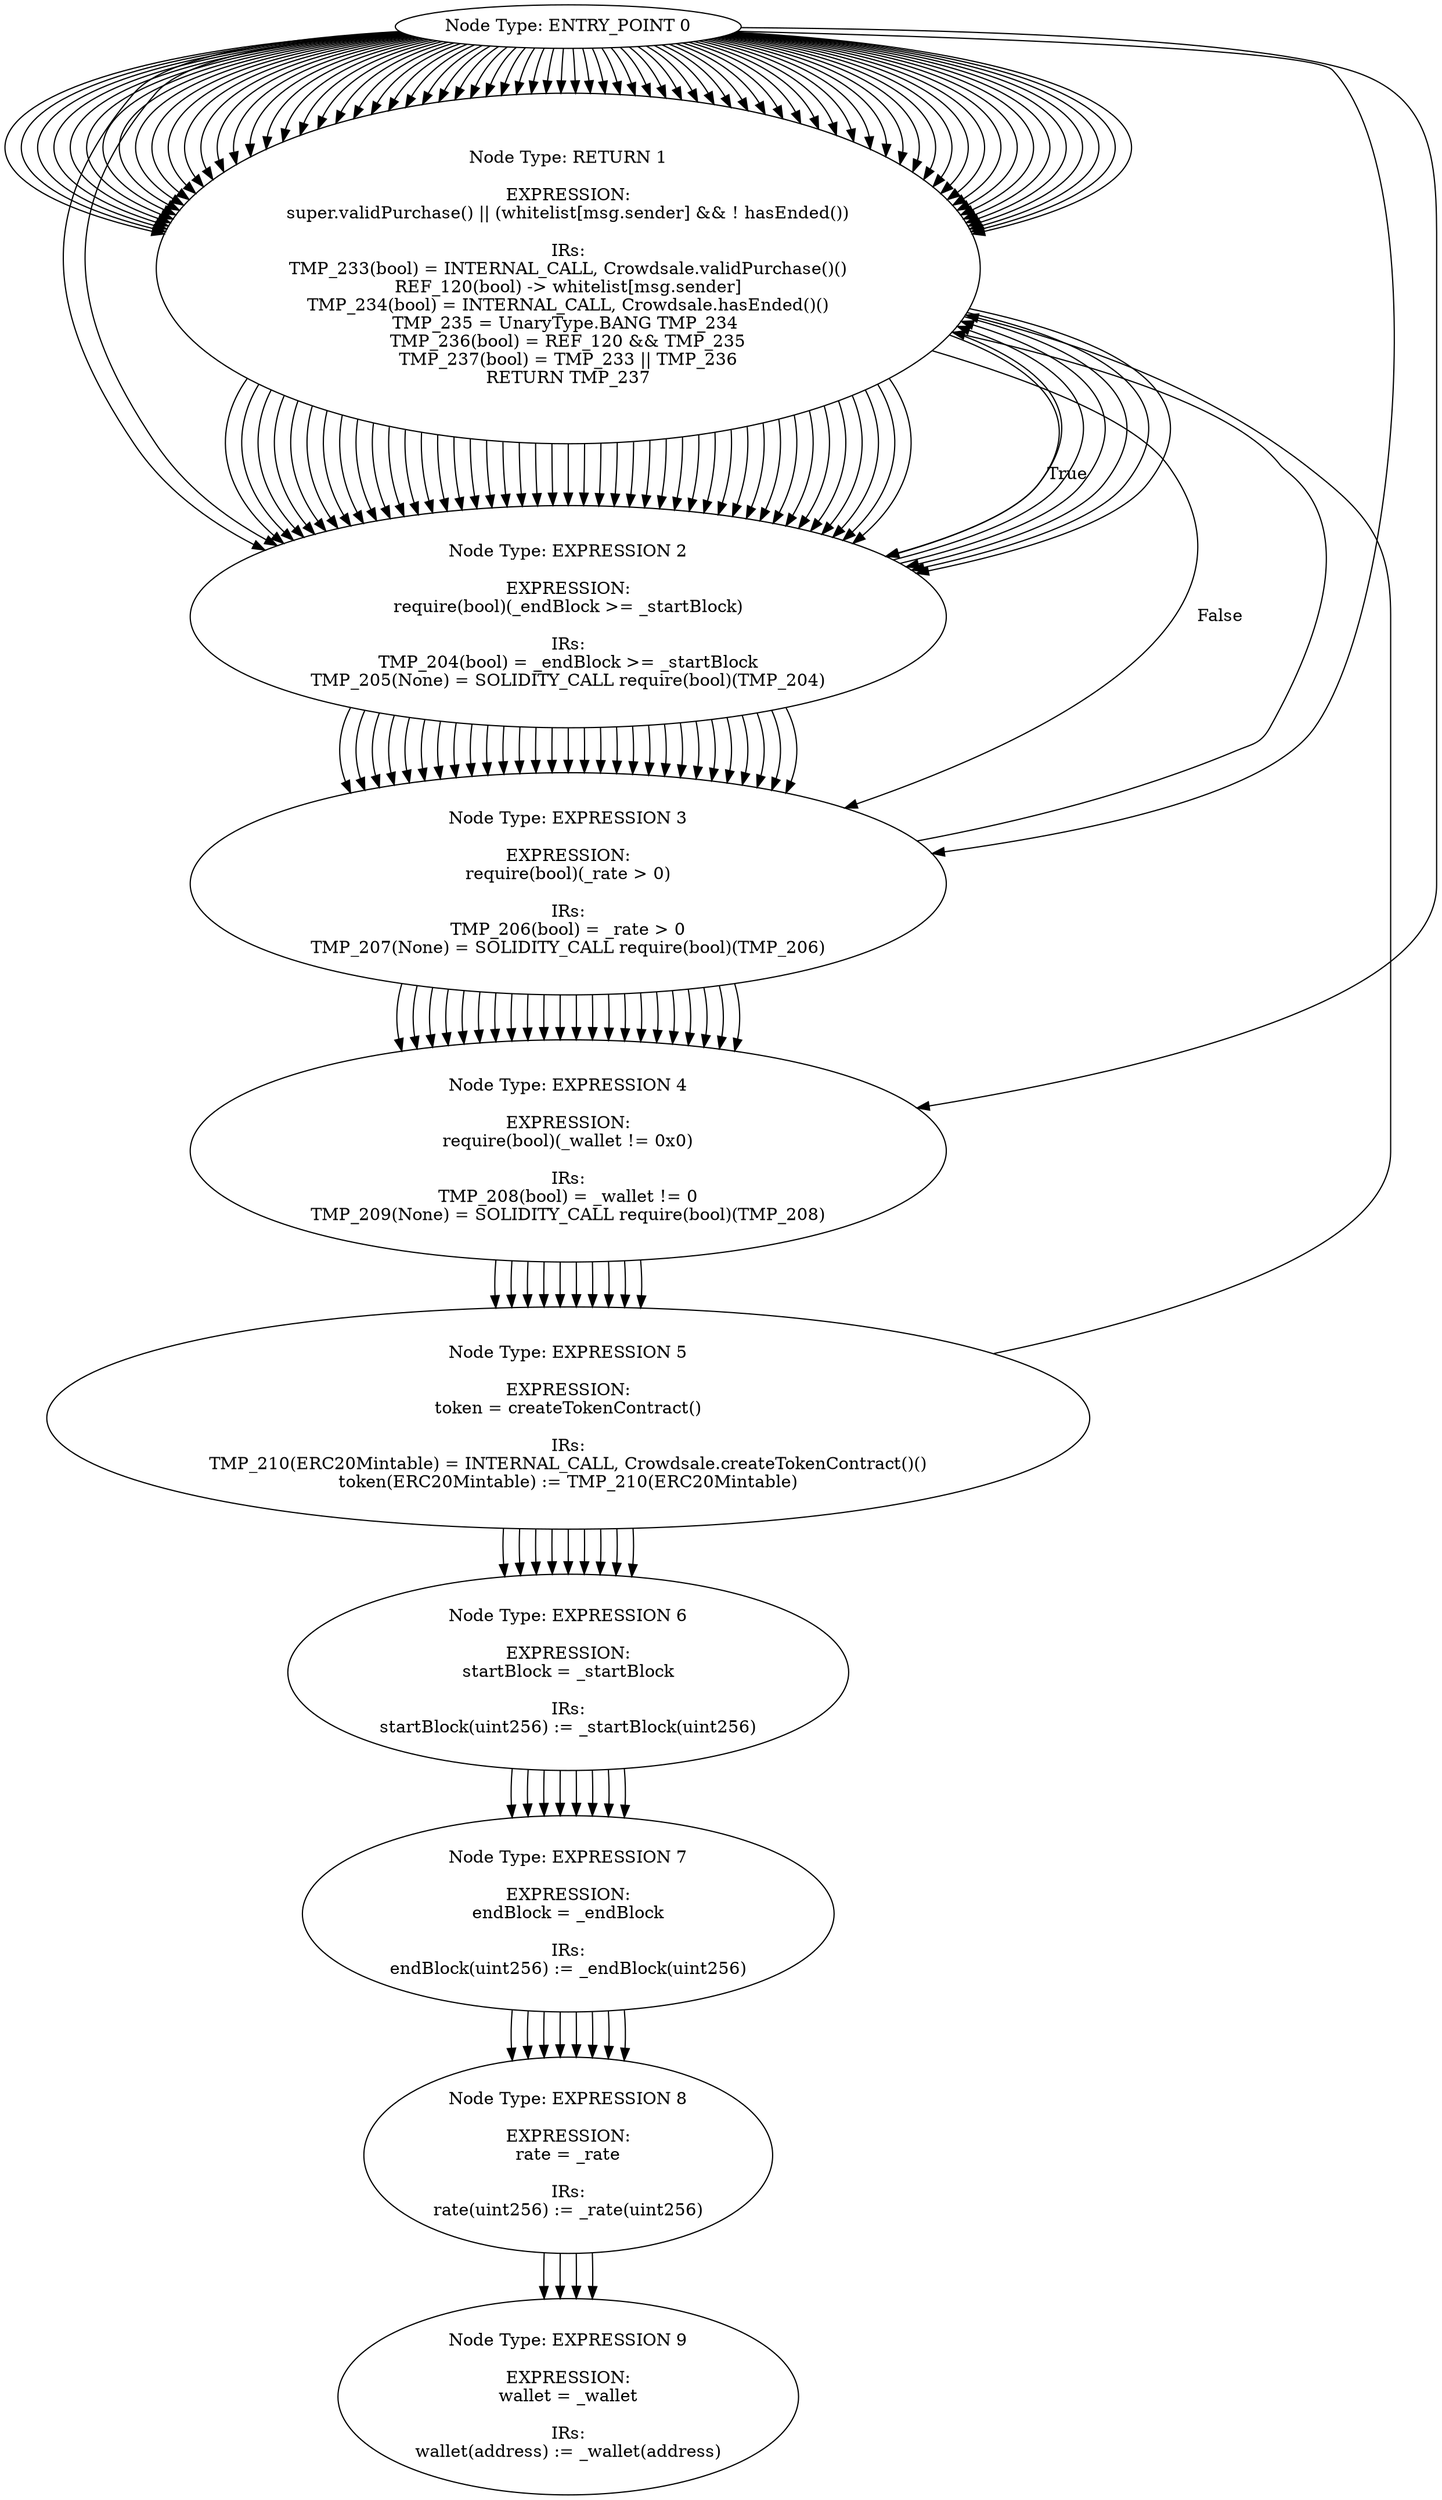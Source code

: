 digraph CFG {
0[label="Node Type: ENTRY_POINT 0
"];
0->1;
1[label="Node Type: EXPRESSION 1

EXPRESSION:
require(bool)(beneficiary != 0x0)

IRs:
TMP_177(bool) = beneficiary != 0
TMP_178(None) = SOLIDITY_CALL require(bool)(TMP_177)"];
1->2;
2[label="Node Type: EXPRESSION 2

EXPRESSION:
require(bool)(validPurchase())

IRs:
TMP_179(bool) = INTERNAL_CALL, CappedCrowdsale.validPurchase()()
TMP_180(None) = SOLIDITY_CALL require(bool)(TMP_179)"];
2->3;
3[label="Node Type: NEW VARIABLE 3

EXPRESSION:
weiAmount = msg.value

IRs:
weiAmount(uint256) := msg.value(uint256)"];
3->4;
4[label="Node Type: NEW VARIABLE 4

EXPRESSION:
tokens = weiAmount.mul(rate)

IRs:
TMP_181(uint256) = LIBRARY_CALL, dest:SafeMath, function:SafeMath.mul(uint256,uint256), arguments:['weiAmount', 'rate'] 
tokens(uint256) := TMP_181(uint256)"];
4->5;
5[label="Node Type: EXPRESSION 5

EXPRESSION:
weiRaised = weiRaised.add(weiAmount)

IRs:
TMP_182(uint256) = LIBRARY_CALL, dest:SafeMath, function:SafeMath.add(uint256,uint256), arguments:['weiRaised', 'weiAmount'] 
weiRaised(uint256) := TMP_182(uint256)"];
5->6;
6[label="Node Type: EXPRESSION 6

EXPRESSION:
token.mint(beneficiary,tokens)

IRs:
TMP_183(bool) = HIGH_LEVEL_CALL, dest:token(ERC20Mintable), function:mint, arguments:['beneficiary', 'tokens']  "];
6->7;
7[label="Node Type: EXPRESSION 7

EXPRESSION:
TokenPurchase(msg.sender,beneficiary,weiAmount,tokens)

IRs:
Emit TokenPurchase(msg.sender,beneficiary,weiAmount,tokens)"];
7->8;
8[label="Node Type: EXPRESSION 8

EXPRESSION:
forwardFunds()

IRs:
INTERNAL_CALL, Crowdsale.forwardFunds()()"];
0[label="Node Type: ENTRY_POINT 0
"];
0->1;
1[label="Node Type: EXPRESSION 1

EXPRESSION:
require(bool)(_cap > 0)

IRs:
TMP_193(bool) = _cap > 0
TMP_194(None) = SOLIDITY_CALL require(bool)(TMP_193)"];
1->2;
2[label="Node Type: EXPRESSION 2

EXPRESSION:
cap = _cap

IRs:
cap(uint256) := _cap(uint256)"];
0[label="Node Type: ENTRY_POINT 0
"];
0->1;
1[label="Node Type: RETURN 1

EXPRESSION:
new ERC20Mintable()

IRs:
TMP_175(ERC20Mintable) = new ERC20Mintable() 
RETURN TMP_175"];
0[label="Node Type: ENTRY_POINT 0
"];
0->1;
1[label="Node Type: EXPRESSION 1

EXPRESSION:
require(bool)(_startBlock >= block.number)

IRs:
TMP_165(bool) = _startBlock >= block.number
TMP_166(None) = SOLIDITY_CALL require(bool)(TMP_165)"];
1->2;
2[label="Node Type: EXPRESSION 2

EXPRESSION:
require(bool)(_endBlock >= _startBlock)

IRs:
TMP_167(bool) = _endBlock >= _startBlock
TMP_168(None) = SOLIDITY_CALL require(bool)(TMP_167)"];
2->3;
3[label="Node Type: EXPRESSION 3

EXPRESSION:
require(bool)(_rate > 0)

IRs:
TMP_169(bool) = _rate > 0
TMP_170(None) = SOLIDITY_CALL require(bool)(TMP_169)"];
3->4;
4[label="Node Type: EXPRESSION 4

EXPRESSION:
require(bool)(_wallet != 0x0)

IRs:
TMP_171(bool) = _wallet != 0
TMP_172(None) = SOLIDITY_CALL require(bool)(TMP_171)"];
4->5;
5[label="Node Type: EXPRESSION 5

EXPRESSION:
token = createTokenContract()

IRs:
TMP_173(ERC20Mintable) = INTERNAL_CALL, Crowdsale.createTokenContract()()
token(ERC20Mintable) := TMP_173(ERC20Mintable)"];
5->6;
6[label="Node Type: EXPRESSION 6

EXPRESSION:
startBlock = _startBlock

IRs:
startBlock(uint256) := _startBlock(uint256)"];
6->7;
7[label="Node Type: EXPRESSION 7

EXPRESSION:
endBlock = _endBlock

IRs:
endBlock(uint256) := _endBlock(uint256)"];
7->8;
8[label="Node Type: EXPRESSION 8

EXPRESSION:
rate = _rate

IRs:
rate(uint256) := _rate(uint256)"];
8->9;
9[label="Node Type: EXPRESSION 9

EXPRESSION:
wallet = _wallet

IRs:
wallet(address) := _wallet(address)"];
0[label="Node Type: ENTRY_POINT 0
"];
0->1;
1[label="Node Type: EXPRESSION 1

EXPRESSION:
buyTokens(msg.sender)

IRs:
INTERNAL_CALL, Crowdsale.buyTokens(address)(msg.sender)"];
0[label="Node Type: ENTRY_POINT 0
"];
0->1;
1[label="Node Type: EXPRESSION 1

EXPRESSION:
wallet.transfer(msg.value)

IRs:
Transfer dest:wallet value:msg.value"];
0[label="Node Type: ENTRY_POINT 0
"];
0->1;
1[label="Node Type: NEW VARIABLE 1

EXPRESSION:
capReached = weiRaised >= cap

IRs:
TMP_199(bool) = weiRaised >= cap
capReached(bool) := TMP_199(bool)"];
1->2;
2[label="Node Type: RETURN 2

EXPRESSION:
super.hasEnded() || capReached

IRs:
TMP_200(bool) = INTERNAL_CALL, Crowdsale.hasEnded()()
TMP_201(bool) = TMP_200 || capReached
RETURN TMP_201"];
0[label="Node Type: ENTRY_POINT 0
"];
0->1;
1[label="Node Type: NEW VARIABLE 1

EXPRESSION:
withinCap = weiRaised.add(msg.value) <= cap

IRs:
TMP_195(uint256) = LIBRARY_CALL, dest:SafeMath, function:SafeMath.add(uint256,uint256), arguments:['weiRaised', 'msg.value'] 
TMP_196(bool) = TMP_195 <= cap
withinCap(bool) := TMP_196(bool)"];
1->2;
2[label="Node Type: RETURN 2

EXPRESSION:
super.validPurchase() && withinCap

IRs:
TMP_197(bool) = INTERNAL_CALL, Crowdsale.validPurchase()()
TMP_198(bool) = TMP_197 && withinCap
RETURN TMP_198"];
0[label="Node Type: ENTRY_POINT 0
"];
0->1;
1[label="Node Type: EXPRESSION 1

EXPRESSION:
require(bool)(beneficiary != 0x0)

IRs:
TMP_149(bool) = beneficiary != 0
TMP_150(None) = SOLIDITY_CALL require(bool)(TMP_149)"];
1->2;
2[label="Node Type: EXPRESSION 2

EXPRESSION:
require(bool)(validPurchase())

IRs:
TMP_151(bool) = INTERNAL_CALL, Crowdsale.validPurchase()()
TMP_152(None) = SOLIDITY_CALL require(bool)(TMP_151)"];
2->3;
3[label="Node Type: NEW VARIABLE 3

EXPRESSION:
weiAmount = msg.value

IRs:
weiAmount(uint256) := msg.value(uint256)"];
3->4;
4[label="Node Type: NEW VARIABLE 4

EXPRESSION:
tokens = weiAmount.mul(rate)

IRs:
TMP_153(uint256) = LIBRARY_CALL, dest:SafeMath, function:SafeMath.mul(uint256,uint256), arguments:['weiAmount', 'rate'] 
tokens(uint256) := TMP_153(uint256)"];
4->5;
5[label="Node Type: EXPRESSION 5

EXPRESSION:
weiRaised = weiRaised.add(weiAmount)

IRs:
TMP_154(uint256) = LIBRARY_CALL, dest:SafeMath, function:SafeMath.add(uint256,uint256), arguments:['weiRaised', 'weiAmount'] 
weiRaised(uint256) := TMP_154(uint256)"];
5->6;
6[label="Node Type: EXPRESSION 6

EXPRESSION:
token.mint(beneficiary,tokens)

IRs:
TMP_155(bool) = HIGH_LEVEL_CALL, dest:token(ERC20Mintable), function:mint, arguments:['beneficiary', 'tokens']  "];
6->7;
7[label="Node Type: EXPRESSION 7

EXPRESSION:
TokenPurchase(msg.sender,beneficiary,weiAmount,tokens)

IRs:
Emit TokenPurchase(msg.sender,beneficiary,weiAmount,tokens)"];
7->8;
8[label="Node Type: EXPRESSION 8

EXPRESSION:
forwardFunds()

IRs:
INTERNAL_CALL, Crowdsale.forwardFunds()()"];
0[label="Node Type: ENTRY_POINT 0
"];
0->1;
1[label="Node Type: RETURN 1

EXPRESSION:
new ERC20Mintable()

IRs:
TMP_147(ERC20Mintable) = new ERC20Mintable() 
RETURN TMP_147"];
0[label="Node Type: ENTRY_POINT 0
"];
0->1;
1[label="Node Type: EXPRESSION 1

EXPRESSION:
require(bool)(_startBlock >= block.number)

IRs:
TMP_137(bool) = _startBlock >= block.number
TMP_138(None) = SOLIDITY_CALL require(bool)(TMP_137)"];
1->2;
2[label="Node Type: EXPRESSION 2

EXPRESSION:
require(bool)(_endBlock >= _startBlock)

IRs:
TMP_139(bool) = _endBlock >= _startBlock
TMP_140(None) = SOLIDITY_CALL require(bool)(TMP_139)"];
2->3;
3[label="Node Type: EXPRESSION 3

EXPRESSION:
require(bool)(_rate > 0)

IRs:
TMP_141(bool) = _rate > 0
TMP_142(None) = SOLIDITY_CALL require(bool)(TMP_141)"];
3->4;
4[label="Node Type: EXPRESSION 4

EXPRESSION:
require(bool)(_wallet != 0x0)

IRs:
TMP_143(bool) = _wallet != 0
TMP_144(None) = SOLIDITY_CALL require(bool)(TMP_143)"];
4->5;
5[label="Node Type: EXPRESSION 5

EXPRESSION:
token = createTokenContract()

IRs:
TMP_145(ERC20Mintable) = INTERNAL_CALL, Crowdsale.createTokenContract()()
token(ERC20Mintable) := TMP_145(ERC20Mintable)"];
5->6;
6[label="Node Type: EXPRESSION 6

EXPRESSION:
startBlock = _startBlock

IRs:
startBlock(uint256) := _startBlock(uint256)"];
6->7;
7[label="Node Type: EXPRESSION 7

EXPRESSION:
endBlock = _endBlock

IRs:
endBlock(uint256) := _endBlock(uint256)"];
7->8;
8[label="Node Type: EXPRESSION 8

EXPRESSION:
rate = _rate

IRs:
rate(uint256) := _rate(uint256)"];
8->9;
9[label="Node Type: EXPRESSION 9

EXPRESSION:
wallet = _wallet

IRs:
wallet(address) := _wallet(address)"];
0[label="Node Type: ENTRY_POINT 0
"];
0->1;
1[label="Node Type: EXPRESSION 1

EXPRESSION:
buyTokens(msg.sender)

IRs:
INTERNAL_CALL, Crowdsale.buyTokens(address)(msg.sender)"];
0[label="Node Type: ENTRY_POINT 0
"];
0->1;
1[label="Node Type: EXPRESSION 1

EXPRESSION:
wallet.transfer(msg.value)

IRs:
Transfer dest:wallet value:msg.value"];
0[label="Node Type: ENTRY_POINT 0
"];
0->1;
1[label="Node Type: RETURN 1

EXPRESSION:
block.number > endBlock

IRs:
TMP_164(bool) = block.number > endBlock
RETURN TMP_164"];
0[label="Node Type: ENTRY_POINT 0
"];
0->1;
1[label="Node Type: NEW VARIABLE 1

EXPRESSION:
current = block.number

IRs:
current(uint256) := block.number(uint256)"];
1->2;
2[label="Node Type: NEW VARIABLE 2

EXPRESSION:
withinPeriod = current >= startBlock && current <= endBlock

IRs:
TMP_159(bool) = current >= startBlock
TMP_160(bool) = current <= endBlock
TMP_161(bool) = TMP_159 && TMP_160
withinPeriod(bool) := TMP_161(bool)"];
2->3;
3[label="Node Type: NEW VARIABLE 3

EXPRESSION:
nonZeroPurchase = msg.value != 0

IRs:
TMP_162(bool) = msg.value != 0
nonZeroPurchase(bool) := TMP_162(bool)"];
3->4;
4[label="Node Type: RETURN 4

EXPRESSION:
withinPeriod && nonZeroPurchase

IRs:
TMP_163(bool) = withinPeriod && nonZeroPurchase
RETURN TMP_163"];
0[label="Node Type: ENTRY_POINT 0
"];
0->1;
1[label="Node Type: RETURN 1

EXPRESSION:
_allowed[owner][spender]

IRs:
REF_1(mapping(address => uint256)) -> _allowed[owner]
REF_2(uint256) -> REF_1[spender]
RETURN REF_2"];
0[label="Node Type: ENTRY_POINT 0
"];
0->1;
1[label="Node Type: EXPRESSION 1

EXPRESSION:
require(bool)(spender != address(0))

IRs:
TMP_18 = CONVERT 0 to address
TMP_19(bool) = spender != TMP_18
TMP_20(None) = SOLIDITY_CALL require(bool)(TMP_19)"];
1->2;
2[label="Node Type: EXPRESSION 2

EXPRESSION:
_allowed[msg.sender][spender] = value

IRs:
REF_3(mapping(address => uint256)) -> _allowed[msg.sender]
REF_4(uint256) -> REF_3[spender]
REF_4(uint256) (->_allowed) := value(uint256)"];
2->3;
3[label="Node Type: EXPRESSION 3

EXPRESSION:
Approval(msg.sender,spender,value)

IRs:
Emit Approval(msg.sender,spender,value)"];
3->4;
4[label="Node Type: RETURN 4

EXPRESSION:
true

IRs:
RETURN True"];
0[label="Node Type: ENTRY_POINT 0
"];
0->1;
1[label="Node Type: RETURN 1

EXPRESSION:
_balances[owner]

IRs:
REF_0(uint256) -> _balances[owner]
RETURN REF_0"];
0[label="Node Type: ENTRY_POINT 0
"];
0->1;
1[label="Node Type: EXPRESSION 1

EXPRESSION:
require(bool)(spender != address(0))

IRs:
TMP_30 = CONVERT 0 to address
TMP_31(bool) = spender != TMP_30
TMP_32(None) = SOLIDITY_CALL require(bool)(TMP_31)"];
1->2;
2[label="Node Type: EXPRESSION 2

EXPRESSION:
_allowed[msg.sender][spender] = _allowed[msg.sender][spender].sub(subtractedValue)

IRs:
REF_19(mapping(address => uint256)) -> _allowed[msg.sender]
REF_20(uint256) -> REF_19[spender]
REF_21(mapping(address => uint256)) -> _allowed[msg.sender]
REF_22(uint256) -> REF_21[spender]
TMP_33(uint256) = LIBRARY_CALL, dest:SafeMath, function:SafeMath.sub(uint256,uint256), arguments:['REF_22', 'subtractedValue'] 
REF_20(uint256) (->_allowed) := TMP_33(uint256)"];
2->3;
3[label="Node Type: EXPRESSION 3

EXPRESSION:
Approval(msg.sender,spender,_allowed[msg.sender][spender])

IRs:
REF_24(mapping(address => uint256)) -> _allowed[msg.sender]
REF_25(uint256) -> REF_24[spender]
Emit Approval(msg.sender,spender,REF_25)"];
3->4;
4[label="Node Type: RETURN 4

EXPRESSION:
true

IRs:
RETURN True"];
0[label="Node Type: ENTRY_POINT 0
"];
0->1;
1[label="Node Type: EXPRESSION 1

EXPRESSION:
require(bool)(spender != address(0))

IRs:
TMP_25 = CONVERT 0 to address
TMP_26(bool) = spender != TMP_25
TMP_27(None) = SOLIDITY_CALL require(bool)(TMP_26)"];
1->2;
2[label="Node Type: EXPRESSION 2

EXPRESSION:
_allowed[msg.sender][spender] = _allowed[msg.sender][spender].add(addedValue)

IRs:
REF_12(mapping(address => uint256)) -> _allowed[msg.sender]
REF_13(uint256) -> REF_12[spender]
REF_14(mapping(address => uint256)) -> _allowed[msg.sender]
REF_15(uint256) -> REF_14[spender]
TMP_28(uint256) = LIBRARY_CALL, dest:SafeMath, function:SafeMath.add(uint256,uint256), arguments:['REF_15', 'addedValue'] 
REF_13(uint256) (->_allowed) := TMP_28(uint256)"];
2->3;
3[label="Node Type: EXPRESSION 3

EXPRESSION:
Approval(msg.sender,spender,_allowed[msg.sender][spender])

IRs:
REF_17(mapping(address => uint256)) -> _allowed[msg.sender]
REF_18(uint256) -> REF_17[spender]
Emit Approval(msg.sender,spender,REF_18)"];
3->4;
4[label="Node Type: RETURN 4

EXPRESSION:
true

IRs:
RETURN True"];
0[label="Node Type: ENTRY_POINT 0
"];
0->1;
1[label="Node Type: RETURN 1

EXPRESSION:
_totalSupply

IRs:
RETURN _totalSupply"];
0[label="Node Type: ENTRY_POINT 0
"];
0->1;
1[label="Node Type: EXPRESSION 1

EXPRESSION:
_transfer(msg.sender,to,value)

IRs:
INTERNAL_CALL, ERC20._transfer(address,address,uint256)(msg.sender,to,value)"];
1->2;
2[label="Node Type: RETURN 2

EXPRESSION:
true

IRs:
RETURN True"];
0[label="Node Type: ENTRY_POINT 0
"];
0->1;
1[label="Node Type: EXPRESSION 1

EXPRESSION:
_allowed[from][msg.sender] = _allowed[from][msg.sender].sub(value)

IRs:
REF_5(mapping(address => uint256)) -> _allowed[from]
REF_6(uint256) -> REF_5[msg.sender]
REF_7(mapping(address => uint256)) -> _allowed[from]
REF_8(uint256) -> REF_7[msg.sender]
TMP_22(uint256) = LIBRARY_CALL, dest:SafeMath, function:SafeMath.sub(uint256,uint256), arguments:['REF_8', 'value'] 
REF_6(uint256) (->_allowed) := TMP_22(uint256)"];
1->2;
2[label="Node Type: EXPRESSION 2

EXPRESSION:
_transfer(from,to,value)

IRs:
INTERNAL_CALL, ERC20._transfer(address,address,uint256)(from,to,value)"];
2->3;
3[label="Node Type: EXPRESSION 3

EXPRESSION:
Approval(from,msg.sender,_allowed[from][msg.sender])

IRs:
REF_10(mapping(address => uint256)) -> _allowed[from]
REF_11(uint256) -> REF_10[msg.sender]
Emit Approval(from,msg.sender,REF_11)"];
3->4;
4[label="Node Type: RETURN 4

EXPRESSION:
true

IRs:
RETURN True"];
0[label="Node Type: ENTRY_POINT 0
"];
0->1;
1[label="Node Type: EXPRESSION 1

EXPRESSION:
require(bool)(account != address(0))

IRs:
TMP_48 = CONVERT 0 to address
TMP_49(bool) = account != TMP_48
TMP_50(None) = SOLIDITY_CALL require(bool)(TMP_49)"];
1->2;
2[label="Node Type: EXPRESSION 2

EXPRESSION:
_totalSupply = _totalSupply.sub(value)

IRs:
TMP_51(uint256) = LIBRARY_CALL, dest:SafeMath, function:SafeMath.sub(uint256,uint256), arguments:['_totalSupply', 'value'] 
_totalSupply(uint256) := TMP_51(uint256)"];
2->3;
3[label="Node Type: EXPRESSION 3

EXPRESSION:
_balances[account] = _balances[account].sub(value)

IRs:
REF_37(uint256) -> _balances[account]
REF_38(uint256) -> _balances[account]
TMP_52(uint256) = LIBRARY_CALL, dest:SafeMath, function:SafeMath.sub(uint256,uint256), arguments:['REF_38', 'value'] 
REF_37(uint256) (->_balances) := TMP_52(uint256)"];
3->4;
4[label="Node Type: EXPRESSION 4

EXPRESSION:
Transfer(account,address(0),value)

IRs:
TMP_53 = CONVERT 0 to address
Emit Transfer(account,TMP_53,value)"];
0[label="Node Type: ENTRY_POINT 0
"];
0->1;
1[label="Node Type: EXPRESSION 1

EXPRESSION:
_allowed[account][msg.sender] = _allowed[account][msg.sender].sub(value)

IRs:
REF_40(mapping(address => uint256)) -> _allowed[account]
REF_41(uint256) -> REF_40[msg.sender]
REF_42(mapping(address => uint256)) -> _allowed[account]
REF_43(uint256) -> REF_42[msg.sender]
TMP_55(uint256) = LIBRARY_CALL, dest:SafeMath, function:SafeMath.sub(uint256,uint256), arguments:['REF_43', 'value'] 
REF_41(uint256) (->_allowed) := TMP_55(uint256)"];
1->2;
2[label="Node Type: EXPRESSION 2

EXPRESSION:
_burn(account,value)

IRs:
INTERNAL_CALL, ERC20._burn(address,uint256)(account,value)"];
2->3;
3[label="Node Type: EXPRESSION 3

EXPRESSION:
Approval(account,msg.sender,_allowed[account][msg.sender])

IRs:
REF_45(mapping(address => uint256)) -> _allowed[account]
REF_46(uint256) -> REF_45[msg.sender]
Emit Approval(account,msg.sender,REF_46)"];
0[label="Node Type: ENTRY_POINT 0
"];
0->1;
1[label="Node Type: EXPRESSION 1

EXPRESSION:
require(bool)(account != address(0))

IRs:
TMP_41 = CONVERT 0 to address
TMP_42(bool) = account != TMP_41
TMP_43(None) = SOLIDITY_CALL require(bool)(TMP_42)"];
1->2;
2[label="Node Type: EXPRESSION 2

EXPRESSION:
_totalSupply = _totalSupply.add(value)

IRs:
TMP_44(uint256) = LIBRARY_CALL, dest:SafeMath, function:SafeMath.add(uint256,uint256), arguments:['_totalSupply', 'value'] 
_totalSupply(uint256) := TMP_44(uint256)"];
2->3;
3[label="Node Type: EXPRESSION 3

EXPRESSION:
_balances[account] = _balances[account].add(value)

IRs:
REF_33(uint256) -> _balances[account]
REF_34(uint256) -> _balances[account]
TMP_45(uint256) = LIBRARY_CALL, dest:SafeMath, function:SafeMath.add(uint256,uint256), arguments:['REF_34', 'value'] 
REF_33(uint256) (->_balances) := TMP_45(uint256)"];
3->4;
4[label="Node Type: EXPRESSION 4

EXPRESSION:
Transfer(address(0),account,value)

IRs:
TMP_46 = CONVERT 0 to address
Emit Transfer(TMP_46,account,value)"];
0[label="Node Type: ENTRY_POINT 0
"];
0->1;
1[label="Node Type: EXPRESSION 1

EXPRESSION:
require(bool)(to != address(0))

IRs:
TMP_35 = CONVERT 0 to address
TMP_36(bool) = to != TMP_35
TMP_37(None) = SOLIDITY_CALL require(bool)(TMP_36)"];
1->2;
2[label="Node Type: EXPRESSION 2

EXPRESSION:
_balances[from] = _balances[from].sub(value)

IRs:
REF_26(uint256) -> _balances[from]
REF_27(uint256) -> _balances[from]
TMP_38(uint256) = LIBRARY_CALL, dest:SafeMath, function:SafeMath.sub(uint256,uint256), arguments:['REF_27', 'value'] 
REF_26(uint256) (->_balances) := TMP_38(uint256)"];
2->3;
3[label="Node Type: EXPRESSION 3

EXPRESSION:
_balances[to] = _balances[to].add(value)

IRs:
REF_29(uint256) -> _balances[to]
REF_30(uint256) -> _balances[to]
TMP_39(uint256) = LIBRARY_CALL, dest:SafeMath, function:SafeMath.add(uint256,uint256), arguments:['REF_30', 'value'] 
REF_29(uint256) (->_balances) := TMP_39(uint256)"];
3->4;
4[label="Node Type: EXPRESSION 4

EXPRESSION:
Transfer(from,to,value)

IRs:
Emit Transfer(from,to,value)"];
0[label="Node Type: ENTRY_POINT 0
"];
0->2;
1[label="Node Type: EXPRESSION 1

EXPRESSION:
_addMinter(account)

IRs:
INTERNAL_CALL, MinterRole._addMinter(address)(account)"];
2[label="Node Type: EXPRESSION 2

EXPRESSION:
onlyMinter()

IRs:
MODIFIER_CALL, MinterRole.onlyMinter()()"];
2->1;
0[label="Node Type: ENTRY_POINT 0
"];
0->1;
1[label="Node Type: EXPRESSION 1

EXPRESSION:
_addMinter(msg.sender)

IRs:
INTERNAL_CALL, MinterRole._addMinter(address)(msg.sender)"];
0[label="Node Type: ENTRY_POINT 0
"];
0->1;
1[label="Node Type: EXPRESSION 1

EXPRESSION:
require(bool)(spender != address(0))

IRs:
TMP_105 = CONVERT 0 to address
TMP_106(bool) = spender != TMP_105
TMP_107(None) = SOLIDITY_CALL require(bool)(TMP_106)"];
1->2;
2[label="Node Type: EXPRESSION 2

EXPRESSION:
_allowed[msg.sender][spender] = _allowed[msg.sender][spender].sub(subtractedValue)

IRs:
REF_78(mapping(address => uint256)) -> _allowed[msg.sender]
REF_79(uint256) -> REF_78[spender]
REF_80(mapping(address => uint256)) -> _allowed[msg.sender]
REF_81(uint256) -> REF_80[spender]
TMP_108(uint256) = LIBRARY_CALL, dest:SafeMath, function:SafeMath.sub(uint256,uint256), arguments:['REF_81', 'subtractedValue'] 
REF_79(uint256) (->_allowed) := TMP_108(uint256)"];
2->3;
3[label="Node Type: EXPRESSION 3

EXPRESSION:
Approval(msg.sender,spender,_allowed[msg.sender][spender])

IRs:
REF_83(mapping(address => uint256)) -> _allowed[msg.sender]
REF_84(uint256) -> REF_83[spender]
Emit Approval(msg.sender,spender,REF_84)"];
3->4;
4[label="Node Type: RETURN 4

EXPRESSION:
true

IRs:
RETURN True"];
0[label="Node Type: ENTRY_POINT 0
"];
0->1;
1[label="Node Type: EXPRESSION 1

EXPRESSION:
require(bool)(spender != address(0))

IRs:
TMP_100 = CONVERT 0 to address
TMP_101(bool) = spender != TMP_100
TMP_102(None) = SOLIDITY_CALL require(bool)(TMP_101)"];
1->2;
2[label="Node Type: EXPRESSION 2

EXPRESSION:
_allowed[msg.sender][spender] = _allowed[msg.sender][spender].add(addedValue)

IRs:
REF_71(mapping(address => uint256)) -> _allowed[msg.sender]
REF_72(uint256) -> REF_71[spender]
REF_73(mapping(address => uint256)) -> _allowed[msg.sender]
REF_74(uint256) -> REF_73[spender]
TMP_103(uint256) = LIBRARY_CALL, dest:SafeMath, function:SafeMath.add(uint256,uint256), arguments:['REF_74', 'addedValue'] 
REF_72(uint256) (->_allowed) := TMP_103(uint256)"];
2->3;
3[label="Node Type: EXPRESSION 3

EXPRESSION:
Approval(msg.sender,spender,_allowed[msg.sender][spender])

IRs:
REF_76(mapping(address => uint256)) -> _allowed[msg.sender]
REF_77(uint256) -> REF_76[spender]
Emit Approval(msg.sender,spender,REF_77)"];
3->4;
4[label="Node Type: RETURN 4

EXPRESSION:
true

IRs:
RETURN True"];
0[label="Node Type: ENTRY_POINT 0
"];
0->1;
1[label="Node Type: RETURN 1

EXPRESSION:
_minters.has(account)

IRs:
TMP_84(bool) = LIBRARY_CALL, dest:Roles, function:Roles.has(Roles.Role,address), arguments:['_minters', 'account'] 
RETURN TMP_84"];
0[label="Node Type: ENTRY_POINT 0
"];
0->3;
1[label="Node Type: EXPRESSION 1

EXPRESSION:
_mint(to,value)

IRs:
INTERNAL_CALL, ERC20._mint(address,uint256)(to,value)"];
1->2;
2[label="Node Type: RETURN 2

EXPRESSION:
true

IRs:
RETURN True"];
3[label="Node Type: EXPRESSION 3

EXPRESSION:
onlyMinter()

IRs:
MODIFIER_CALL, MinterRole.onlyMinter()()"];
3->1;
0[label="Node Type: ENTRY_POINT 0
"];
0->1;
1[label="Node Type: EXPRESSION 1

EXPRESSION:
require(bool)(isMinter(msg.sender))

IRs:
TMP_135(bool) = INTERNAL_CALL, MinterRole.isMinter(address)(msg.sender)
TMP_136(None) = SOLIDITY_CALL require(bool)(TMP_135)"];
1->2;
2[label="Node Type: _ 2
"];
0[label="Node Type: ENTRY_POINT 0
"];
0->1;
1[label="Node Type: EXPRESSION 1

EXPRESSION:
_removeMinter(msg.sender)

IRs:
INTERNAL_CALL, MinterRole._removeMinter(address)(msg.sender)"];
0[label="Node Type: ENTRY_POINT 0
"];
0->1;
1[label="Node Type: EXPRESSION 1

EXPRESSION:
_minters.add(account)

IRs:
LIBRARY_CALL, dest:Roles, function:Roles.add(Roles.Role,address), arguments:['_minters', 'account'] "];
1->2;
2[label="Node Type: EXPRESSION 2

EXPRESSION:
MinterAdded(account)

IRs:
Emit MinterAdded(account)"];
0[label="Node Type: ENTRY_POINT 0
"];
0->1;
1[label="Node Type: EXPRESSION 1

EXPRESSION:
require(bool)(account != address(0))

IRs:
TMP_123 = CONVERT 0 to address
TMP_124(bool) = account != TMP_123
TMP_125(None) = SOLIDITY_CALL require(bool)(TMP_124)"];
1->2;
2[label="Node Type: EXPRESSION 2

EXPRESSION:
_totalSupply = _totalSupply.sub(value)

IRs:
TMP_126(uint256) = LIBRARY_CALL, dest:SafeMath, function:SafeMath.sub(uint256,uint256), arguments:['_totalSupply', 'value'] 
_totalSupply(uint256) := TMP_126(uint256)"];
2->3;
3[label="Node Type: EXPRESSION 3

EXPRESSION:
_balances[account] = _balances[account].sub(value)

IRs:
REF_96(uint256) -> _balances[account]
REF_97(uint256) -> _balances[account]
TMP_127(uint256) = LIBRARY_CALL, dest:SafeMath, function:SafeMath.sub(uint256,uint256), arguments:['REF_97', 'value'] 
REF_96(uint256) (->_balances) := TMP_127(uint256)"];
3->4;
4[label="Node Type: EXPRESSION 4

EXPRESSION:
Transfer(account,address(0),value)

IRs:
TMP_128 = CONVERT 0 to address
Emit Transfer(account,TMP_128,value)"];
0[label="Node Type: ENTRY_POINT 0
"];
0->1;
1[label="Node Type: EXPRESSION 1

EXPRESSION:
_allowed[account][msg.sender] = _allowed[account][msg.sender].sub(value)

IRs:
REF_99(mapping(address => uint256)) -> _allowed[account]
REF_100(uint256) -> REF_99[msg.sender]
REF_101(mapping(address => uint256)) -> _allowed[account]
REF_102(uint256) -> REF_101[msg.sender]
TMP_130(uint256) = LIBRARY_CALL, dest:SafeMath, function:SafeMath.sub(uint256,uint256), arguments:['REF_102', 'value'] 
REF_100(uint256) (->_allowed) := TMP_130(uint256)"];
1->2;
2[label="Node Type: EXPRESSION 2

EXPRESSION:
_burn(account,value)

IRs:
INTERNAL_CALL, ERC20._burn(address,uint256)(account,value)"];
2->3;
3[label="Node Type: EXPRESSION 3

EXPRESSION:
Approval(account,msg.sender,_allowed[account][msg.sender])

IRs:
REF_104(mapping(address => uint256)) -> _allowed[account]
REF_105(uint256) -> REF_104[msg.sender]
Emit Approval(account,msg.sender,REF_105)"];
0[label="Node Type: ENTRY_POINT 0
"];
0->1;
1[label="Node Type: EXPRESSION 1

EXPRESSION:
require(bool)(account != address(0))

IRs:
TMP_116 = CONVERT 0 to address
TMP_117(bool) = account != TMP_116
TMP_118(None) = SOLIDITY_CALL require(bool)(TMP_117)"];
1->2;
2[label="Node Type: EXPRESSION 2

EXPRESSION:
_totalSupply = _totalSupply.add(value)

IRs:
TMP_119(uint256) = LIBRARY_CALL, dest:SafeMath, function:SafeMath.add(uint256,uint256), arguments:['_totalSupply', 'value'] 
_totalSupply(uint256) := TMP_119(uint256)"];
2->3;
3[label="Node Type: EXPRESSION 3

EXPRESSION:
_balances[account] = _balances[account].add(value)

IRs:
REF_92(uint256) -> _balances[account]
REF_93(uint256) -> _balances[account]
TMP_120(uint256) = LIBRARY_CALL, dest:SafeMath, function:SafeMath.add(uint256,uint256), arguments:['REF_93', 'value'] 
REF_92(uint256) (->_balances) := TMP_120(uint256)"];
3->4;
4[label="Node Type: EXPRESSION 4

EXPRESSION:
Transfer(address(0),account,value)

IRs:
TMP_121 = CONVERT 0 to address
Emit Transfer(TMP_121,account,value)"];
0[label="Node Type: ENTRY_POINT 0
"];
0->1;
1[label="Node Type: EXPRESSION 1

EXPRESSION:
_minters.remove(account)

IRs:
LIBRARY_CALL, dest:Roles, function:Roles.remove(Roles.Role,address), arguments:['_minters', 'account'] "];
1->2;
2[label="Node Type: EXPRESSION 2

EXPRESSION:
MinterRemoved(account)

IRs:
Emit MinterRemoved(account)"];
0[label="Node Type: ENTRY_POINT 0
"];
0->1;
1[label="Node Type: EXPRESSION 1

EXPRESSION:
require(bool)(to != address(0))

IRs:
TMP_110 = CONVERT 0 to address
TMP_111(bool) = to != TMP_110
TMP_112(None) = SOLIDITY_CALL require(bool)(TMP_111)"];
1->2;
2[label="Node Type: EXPRESSION 2

EXPRESSION:
_balances[from] = _balances[from].sub(value)

IRs:
REF_85(uint256) -> _balances[from]
REF_86(uint256) -> _balances[from]
TMP_113(uint256) = LIBRARY_CALL, dest:SafeMath, function:SafeMath.sub(uint256,uint256), arguments:['REF_86', 'value'] 
REF_85(uint256) (->_balances) := TMP_113(uint256)"];
2->3;
3[label="Node Type: EXPRESSION 3

EXPRESSION:
_balances[to] = _balances[to].add(value)

IRs:
REF_88(uint256) -> _balances[to]
REF_89(uint256) -> _balances[to]
TMP_114(uint256) = LIBRARY_CALL, dest:SafeMath, function:SafeMath.add(uint256,uint256), arguments:['REF_89', 'value'] 
REF_88(uint256) (->_balances) := TMP_114(uint256)"];
3->4;
4[label="Node Type: EXPRESSION 4

EXPRESSION:
Transfer(from,to,value)

IRs:
Emit Transfer(from,to,value)"];
0[label="Node Type: ENTRY_POINT 0
"];
0->1;
1[label="Node Type: EXPRESSION 1

EXPRESSION:
require(bool)(msg.sender != address(this))

IRs:
TMP_238 = CONVERT this to address
TMP_239(bool) = msg.sender != TMP_238
TMP_240(None) = SOLIDITY_CALL require(bool)(TMP_239)"];
1->2;
2[label="Node Type: EXPRESSION 2

EXPRESSION:
whitelist[addr] = true

IRs:
REF_121(bool) -> whitelist[addr]
REF_121(bool) (->whitelist) := True(bool)"];
0[label="Node Type: ENTRY_POINT 0
"];
0->1;
1[label="Node Type: EXPRESSION 1

EXPRESSION:
require(bool)(beneficiary != 0x0)

IRs:
TMP_258(bool) = beneficiary != 0
TMP_259(None) = SOLIDITY_CALL require(bool)(TMP_258)"];
1->2;
2[label="Node Type: EXPRESSION 2

EXPRESSION:
require(bool)(validPurchase())

IRs:
TMP_260(bool) = INTERNAL_CALL, WhitelistedCrowdsale.validPurchase()()
TMP_261(None) = SOLIDITY_CALL require(bool)(TMP_260)"];
2->3;
3[label="Node Type: NEW VARIABLE 3

EXPRESSION:
weiAmount = msg.value

IRs:
weiAmount(uint256) := msg.value(uint256)"];
3->4;
4[label="Node Type: NEW VARIABLE 4

EXPRESSION:
tokens = weiAmount.mul(rate)

IRs:
TMP_262(uint256) = LIBRARY_CALL, dest:SafeMath, function:SafeMath.mul(uint256,uint256), arguments:['weiAmount', 'rate'] 
tokens(uint256) := TMP_262(uint256)"];
4->5;
5[label="Node Type: EXPRESSION 5

EXPRESSION:
weiRaised = weiRaised.add(weiAmount)

IRs:
TMP_263(uint256) = LIBRARY_CALL, dest:SafeMath, function:SafeMath.add(uint256,uint256), arguments:['weiRaised', 'weiAmount'] 
weiRaised(uint256) := TMP_263(uint256)"];
5->6;
6[label="Node Type: EXPRESSION 6

EXPRESSION:
token.mint(beneficiary,tokens)

IRs:
TMP_264(bool) = HIGH_LEVEL_CALL, dest:token(ERC20Mintable), function:mint, arguments:['beneficiary', 'tokens']  "];
6->7;
7[label="Node Type: EXPRESSION 7

EXPRESSION:
TokenPurchase(msg.sender,beneficiary,weiAmount,tokens)

IRs:
Emit TokenPurchase(msg.sender,beneficiary,weiAmount,tokens)"];
7->8;
8[label="Node Type: EXPRESSION 8

EXPRESSION:
forwardFunds()

IRs:
INTERNAL_CALL, Crowdsale.forwardFunds()()"];
0[label="Node Type: ENTRY_POINT 0
"];
0->1;
1[label="Node Type: EXPRESSION 1

EXPRESSION:
require(bool)(_cap > 0)

IRs:
TMP_274(bool) = _cap > 0
TMP_275(None) = SOLIDITY_CALL require(bool)(TMP_274)"];
1->2;
2[label="Node Type: EXPRESSION 2

EXPRESSION:
cap = _cap

IRs:
cap(uint256) := _cap(uint256)"];
0[label="Node Type: ENTRY_POINT 0
"];
0->1;
1[label="Node Type: RETURN 1

EXPRESSION:
new ERC20Mintable()

IRs:
TMP_256(ERC20Mintable) = new ERC20Mintable() 
RETURN TMP_256"];
0[label="Node Type: ENTRY_POINT 0
"];
0->1;
1[label="Node Type: EXPRESSION 1

EXPRESSION:
require(bool)(_startBlock >= block.number)

IRs:
TMP_246(bool) = _startBlock >= block.number
TMP_247(None) = SOLIDITY_CALL require(bool)(TMP_246)"];
1->2;
2[label="Node Type: EXPRESSION 2

EXPRESSION:
require(bool)(_endBlock >= _startBlock)

IRs:
TMP_248(bool) = _endBlock >= _startBlock
TMP_249(None) = SOLIDITY_CALL require(bool)(TMP_248)"];
2->3;
3[label="Node Type: EXPRESSION 3

EXPRESSION:
require(bool)(_rate > 0)

IRs:
TMP_250(bool) = _rate > 0
TMP_251(None) = SOLIDITY_CALL require(bool)(TMP_250)"];
3->4;
4[label="Node Type: EXPRESSION 4

EXPRESSION:
require(bool)(_wallet != 0x0)

IRs:
TMP_252(bool) = _wallet != 0
TMP_253(None) = SOLIDITY_CALL require(bool)(TMP_252)"];
4->5;
5[label="Node Type: EXPRESSION 5

EXPRESSION:
token = createTokenContract()

IRs:
TMP_254(ERC20Mintable) = INTERNAL_CALL, Crowdsale.createTokenContract()()
token(ERC20Mintable) := TMP_254(ERC20Mintable)"];
5->6;
6[label="Node Type: EXPRESSION 6

EXPRESSION:
startBlock = _startBlock

IRs:
startBlock(uint256) := _startBlock(uint256)"];
6->7;
7[label="Node Type: EXPRESSION 7

EXPRESSION:
endBlock = _endBlock

IRs:
endBlock(uint256) := _endBlock(uint256)"];
7->8;
8[label="Node Type: EXPRESSION 8

EXPRESSION:
rate = _rate

IRs:
rate(uint256) := _rate(uint256)"];
8->9;
9[label="Node Type: EXPRESSION 9

EXPRESSION:
wallet = _wallet

IRs:
wallet(address) := _wallet(address)"];
0[label="Node Type: ENTRY_POINT 0
"];
0->1;
1[label="Node Type: EXPRESSION 1

EXPRESSION:
buyTokens(msg.sender)

IRs:
INTERNAL_CALL, Crowdsale.buyTokens(address)(msg.sender)"];
0[label="Node Type: ENTRY_POINT 0
"];
0->1;
1[label="Node Type: EXPRESSION 1

EXPRESSION:
wallet.transfer(msg.value)

IRs:
Transfer dest:wallet value:msg.value"];
0[label="Node Type: ENTRY_POINT 0
"];
0->1;
1[label="Node Type: NEW VARIABLE 1

EXPRESSION:
capReached = weiRaised >= cap

IRs:
TMP_280(bool) = weiRaised >= cap
capReached(bool) := TMP_280(bool)"];
1->2;
2[label="Node Type: RETURN 2

EXPRESSION:
super.hasEnded() || capReached

IRs:
TMP_281(bool) = INTERNAL_CALL, Crowdsale.hasEnded()()
TMP_282(bool) = TMP_281 || capReached
RETURN TMP_282"];
0[label="Node Type: ENTRY_POINT 0
"];
0->4;
1[label="Node Type: EXPRESSION 1

EXPRESSION:
addToWhitelist(msg.sender)

IRs:
INTERNAL_CALL, WhitelistedCrowdsale.addToWhitelist(address)(msg.sender)"];
1->2;
2[label="Node Type: EXPRESSION 2

EXPRESSION:
addToWhitelist(0x0d5bda9db5dd36278c6a40683960ba58cac0149b)

IRs:
INTERNAL_CALL, WhitelistedCrowdsale.addToWhitelist(address)(76265291978179794068297605348014300781707531419)"];
2->3;
3[label="Node Type: EXPRESSION 3

EXPRESSION:
addToWhitelist(0x1b6ddc637c24305b354d7c337f9126f68aad4886)

IRs:
INTERNAL_CALL, WhitelistedCrowdsale.addToWhitelist(address)(156592730594754992450049383569236692726216214662)"];
4[label="Node Type: EXPRESSION 4

EXPRESSION:
CappedCrowdsale(50000000000000000000000)

IRs:
INTERNAL_CALL, CappedCrowdsale.CappedCrowdsale(uint256)(50000000000000000000000)"];
4->5;
5[label="Node Type: EXPRESSION 5

EXPRESSION:
Crowdsale(block.number,block.number + 100000,1,msg.sender)

IRs:
TMP_287(uint256) = block.number + 100000
INTERNAL_CALL, Crowdsale.Crowdsale(uint256,uint256,uint256,address)(block.number,TMP_287,1,msg.sender)"];
5->1;
0[label="Node Type: ENTRY_POINT 0
"];
0->1;
1[label="Node Type: NEW VARIABLE 1

EXPRESSION:
withinCap = weiRaised.add(msg.value) <= cap

IRs:
TMP_276(uint256) = LIBRARY_CALL, dest:SafeMath, function:SafeMath.add(uint256,uint256), arguments:['weiRaised', 'msg.value'] 
TMP_277(bool) = TMP_276 <= cap
withinCap(bool) := TMP_277(bool)"];
1->2;
2[label="Node Type: RETURN 2

EXPRESSION:
super.validPurchase() && withinCap

IRs:
TMP_278(bool) = INTERNAL_CALL, Crowdsale.validPurchase()()
TMP_279(bool) = TMP_278 && withinCap
RETURN TMP_279"];
0[label="Node Type: ENTRY_POINT 0
"];
0->2;
1[label="Node Type: EXPRESSION 1

EXPRESSION:
_addMinter(account)

IRs:
INTERNAL_CALL, MinterRole._addMinter(address)(account)"];
2[label="Node Type: EXPRESSION 2

EXPRESSION:
onlyMinter()

IRs:
MODIFIER_CALL, MinterRole.onlyMinter()()"];
2->1;
0[label="Node Type: ENTRY_POINT 0
"];
0->1;
1[label="Node Type: EXPRESSION 1

EXPRESSION:
_addMinter(msg.sender)

IRs:
INTERNAL_CALL, MinterRole._addMinter(address)(msg.sender)"];
0[label="Node Type: ENTRY_POINT 0
"];
0->1;
1[label="Node Type: RETURN 1

EXPRESSION:
_minters.has(account)

IRs:
TMP_73(bool) = LIBRARY_CALL, dest:Roles, function:Roles.has(Roles.Role,address), arguments:['_minters', 'account'] 
RETURN TMP_73"];
0[label="Node Type: ENTRY_POINT 0
"];
0->1;
1[label="Node Type: EXPRESSION 1

EXPRESSION:
require(bool)(isMinter(msg.sender))

IRs:
TMP_81(bool) = INTERNAL_CALL, MinterRole.isMinter(address)(msg.sender)
TMP_82(None) = SOLIDITY_CALL require(bool)(TMP_81)"];
1->2;
2[label="Node Type: _ 2
"];
0[label="Node Type: ENTRY_POINT 0
"];
0->1;
1[label="Node Type: EXPRESSION 1

EXPRESSION:
_removeMinter(msg.sender)

IRs:
INTERNAL_CALL, MinterRole._removeMinter(address)(msg.sender)"];
0[label="Node Type: ENTRY_POINT 0
"];
0->1;
1[label="Node Type: EXPRESSION 1

EXPRESSION:
_minters.add(account)

IRs:
LIBRARY_CALL, dest:Roles, function:Roles.add(Roles.Role,address), arguments:['_minters', 'account'] "];
1->2;
2[label="Node Type: EXPRESSION 2

EXPRESSION:
MinterAdded(account)

IRs:
Emit MinterAdded(account)"];
0[label="Node Type: ENTRY_POINT 0
"];
0->1;
1[label="Node Type: EXPRESSION 1

EXPRESSION:
_minters.remove(account)

IRs:
LIBRARY_CALL, dest:Roles, function:Roles.remove(Roles.Role,address), arguments:['_minters', 'account'] "];
1->2;
2[label="Node Type: EXPRESSION 2

EXPRESSION:
MinterRemoved(account)

IRs:
Emit MinterRemoved(account)"];
0[label="Node Type: ENTRY_POINT 0
"];
0->1;
1[label="Node Type: EXPRESSION 1

EXPRESSION:
require(bool)(account != address(0))

IRs:
TMP_58 = CONVERT 0 to address
TMP_59(bool) = account != TMP_58
TMP_60(None) = SOLIDITY_CALL require(bool)(TMP_59)"];
1->2;
2[label="Node Type: EXPRESSION 2

EXPRESSION:
require(bool)(! has(role,account))

IRs:
TMP_61(bool) = INTERNAL_CALL, Roles.has(Roles.Role,address)(role,account)
TMP_62 = UnaryType.BANG TMP_61 
TMP_63(None) = SOLIDITY_CALL require(bool)(TMP_62)"];
2->3;
3[label="Node Type: EXPRESSION 3

EXPRESSION:
role.bearer[account] = true

IRs:
REF_47(mapping(address => bool)) -> role.bearer
REF_48(bool) -> REF_47[account]
REF_48(bool) (->role) := True(bool)"];
0[label="Node Type: ENTRY_POINT 0
"];
0->1;
1[label="Node Type: EXPRESSION 1

EXPRESSION:
require(bool)(account != address(0))

IRs:
TMP_69 = CONVERT 0 to address
TMP_70(bool) = account != TMP_69
TMP_71(None) = SOLIDITY_CALL require(bool)(TMP_70)"];
1->2;
2[label="Node Type: RETURN 2

EXPRESSION:
role.bearer[account]

IRs:
REF_51(mapping(address => bool)) -> role.bearer
REF_52(bool) -> REF_51[account]
RETURN REF_52"];
0[label="Node Type: ENTRY_POINT 0
"];
0->1;
1[label="Node Type: EXPRESSION 1

EXPRESSION:
require(bool)(account != address(0))

IRs:
TMP_64 = CONVERT 0 to address
TMP_65(bool) = account != TMP_64
TMP_66(None) = SOLIDITY_CALL require(bool)(TMP_65)"];
1->2;
2[label="Node Type: EXPRESSION 2

EXPRESSION:
require(bool)(has(role,account))

IRs:
TMP_67(bool) = INTERNAL_CALL, Roles.has(Roles.Role,address)(role,account)
TMP_68(None) = SOLIDITY_CALL require(bool)(TMP_67)"];
2->3;
3[label="Node Type: EXPRESSION 3

EXPRESSION:
role.bearer[account] = false

IRs:
REF_49(mapping(address => bool)) -> role.bearer
REF_50(bool) -> REF_49[account]
REF_50(bool) (->role) := False(bool)"];
0[label="Node Type: ENTRY_POINT 0
"];
0->1;
1[label="Node Type: NEW VARIABLE 1

EXPRESSION:
c = a + b

IRs:
TMP_11(uint256) = a + b
c(uint256) := TMP_11(uint256)"];
1->2;
2[label="Node Type: EXPRESSION 2

EXPRESSION:
require(bool)(c >= a)

IRs:
TMP_12(bool) = c >= a
TMP_13(None) = SOLIDITY_CALL require(bool)(TMP_12)"];
2->3;
3[label="Node Type: RETURN 3

EXPRESSION:
c

IRs:
RETURN c"];
0[label="Node Type: ENTRY_POINT 0
"];
0->1;
1[label="Node Type: EXPRESSION 1

EXPRESSION:
require(bool)(b > 0)

IRs:
TMP_5(bool) = b > 0
TMP_6(None) = SOLIDITY_CALL require(bool)(TMP_5)"];
1->2;
2[label="Node Type: NEW VARIABLE 2

EXPRESSION:
c = a / b

IRs:
TMP_7(uint256) = a / b
c(uint256) := TMP_7(uint256)"];
2->3;
3[label="Node Type: RETURN 3

EXPRESSION:
c

IRs:
RETURN c"];
0[label="Node Type: ENTRY_POINT 0
"];
0->1;
1[label="Node Type: EXPRESSION 1

EXPRESSION:
require(bool)(b != 0)

IRs:
TMP_14(bool) = b != 0
TMP_15(None) = SOLIDITY_CALL require(bool)(TMP_14)"];
1->2;
2[label="Node Type: RETURN 2

EXPRESSION:
a % b

IRs:
TMP_16(uint256) = a % b
RETURN TMP_16"];
0[label="Node Type: ENTRY_POINT 0
"];
0->1;
1[label="Node Type: IF 1

EXPRESSION:
a == 0

IRs:
TMP_0(bool) = a == 0
CONDITION TMP_0"];
1->2[label="True"];
1->3[label="False"];
2[label="Node Type: RETURN 2

EXPRESSION:
0

IRs:
RETURN 0"];
3[label="Node Type: END_IF 3
"];
3->4;
4[label="Node Type: NEW VARIABLE 4

EXPRESSION:
c = a * b

IRs:
TMP_1(uint256) = a * b
c(uint256) := TMP_1(uint256)"];
4->5;
5[label="Node Type: EXPRESSION 5

EXPRESSION:
require(bool)(c / a == b)

IRs:
TMP_2(uint256) = c / a
TMP_3(bool) = TMP_2 == b
TMP_4(None) = SOLIDITY_CALL require(bool)(TMP_3)"];
5->6;
6[label="Node Type: RETURN 6

EXPRESSION:
c

IRs:
RETURN c"];
0[label="Node Type: ENTRY_POINT 0
"];
0->1;
1[label="Node Type: EXPRESSION 1

EXPRESSION:
require(bool)(b <= a)

IRs:
TMP_8(bool) = b <= a
TMP_9(None) = SOLIDITY_CALL require(bool)(TMP_8)"];
1->2;
2[label="Node Type: NEW VARIABLE 2

EXPRESSION:
c = a - b

IRs:
TMP_10(uint256) = a - b
c(uint256) := TMP_10(uint256)"];
2->3;
3[label="Node Type: RETURN 3

EXPRESSION:
c

IRs:
RETURN c"];
0[label="Node Type: ENTRY_POINT 0
"];
0->1;
1[label="Node Type: EXPRESSION 1

EXPRESSION:
require(bool)(msg.sender != address(this))

IRs:
TMP_230 = CONVERT this to address
TMP_231(bool) = msg.sender != TMP_230
TMP_232(None) = SOLIDITY_CALL require(bool)(TMP_231)"];
1->2;
2[label="Node Type: EXPRESSION 2

EXPRESSION:
whitelist[addr] = true

IRs:
REF_119(bool) -> whitelist[addr]
REF_119(bool) (->whitelist) := True(bool)"];
0[label="Node Type: ENTRY_POINT 0
"];
0->1;
1[label="Node Type: EXPRESSION 1

EXPRESSION:
require(bool)(beneficiary != 0x0)

IRs:
TMP_214(bool) = beneficiary != 0
TMP_215(None) = SOLIDITY_CALL require(bool)(TMP_214)"];
1->2;
2[label="Node Type: EXPRESSION 2

EXPRESSION:
require(bool)(validPurchase())

IRs:
TMP_216(bool) = INTERNAL_CALL, WhitelistedCrowdsale.validPurchase()()
TMP_217(None) = SOLIDITY_CALL require(bool)(TMP_216)"];
2->3;
3[label="Node Type: NEW VARIABLE 3

EXPRESSION:
weiAmount = msg.value

IRs:
weiAmount(uint256) := msg.value(uint256)"];
3->4;
4[label="Node Type: NEW VARIABLE 4

EXPRESSION:
tokens = weiAmount.mul(rate)

IRs:
TMP_218(uint256) = LIBRARY_CALL, dest:SafeMath, function:SafeMath.mul(uint256,uint256), arguments:['weiAmount', 'rate'] 
tokens(uint256) := TMP_218(uint256)"];
4->5;
5[label="Node Type: EXPRESSION 5

EXPRESSION:
weiRaised = weiRaised.add(weiAmount)

IRs:
TMP_219(uint256) = LIBRARY_CALL, dest:SafeMath, function:SafeMath.add(uint256,uint256), arguments:['weiRaised', 'weiAmount'] 
weiRaised(uint256) := TMP_219(uint256)"];
5->6;
6[label="Node Type: EXPRESSION 6

EXPRESSION:
token.mint(beneficiary,tokens)

IRs:
TMP_220(bool) = HIGH_LEVEL_CALL, dest:token(ERC20Mintable), function:mint, arguments:['beneficiary', 'tokens']  "];
6->7;
7[label="Node Type: EXPRESSION 7

EXPRESSION:
TokenPurchase(msg.sender,beneficiary,weiAmount,tokens)

IRs:
Emit TokenPurchase(msg.sender,beneficiary,weiAmount,tokens)"];
7->8;
8[label="Node Type: EXPRESSION 8

EXPRESSION:
forwardFunds()

IRs:
INTERNAL_CALL, Crowdsale.forwardFunds()()"];
0[label="Node Type: ENTRY_POINT 0
"];
0->1;
1[label="Node Type: RETURN 1

EXPRESSION:
new ERC20Mintable()

IRs:
TMP_212(ERC20Mintable) = new ERC20Mintable() 
RETURN TMP_212"];
0[label="Node Type: ENTRY_POINT 0
"];
0->1;
1[label="Node Type: EXPRESSION 1

EXPRESSION:
require(bool)(_startBlock >= block.number)

IRs:
TMP_202(bool) = _startBlock >= block.number
TMP_203(None) = SOLIDITY_CALL require(bool)(TMP_202)"];
1->2;
2[label="Node Type: EXPRESSION 2

EXPRESSION:
require(bool)(_endBlock >= _startBlock)

IRs:
TMP_204(bool) = _endBlock >= _startBlock
TMP_205(None) = SOLIDITY_CALL require(bool)(TMP_204)"];
2->3;
3[label="Node Type: EXPRESSION 3

EXPRESSION:
require(bool)(_rate > 0)

IRs:
TMP_206(bool) = _rate > 0
TMP_207(None) = SOLIDITY_CALL require(bool)(TMP_206)"];
3->4;
4[label="Node Type: EXPRESSION 4

EXPRESSION:
require(bool)(_wallet != 0x0)

IRs:
TMP_208(bool) = _wallet != 0
TMP_209(None) = SOLIDITY_CALL require(bool)(TMP_208)"];
4->5;
5[label="Node Type: EXPRESSION 5

EXPRESSION:
token = createTokenContract()

IRs:
TMP_210(ERC20Mintable) = INTERNAL_CALL, Crowdsale.createTokenContract()()
token(ERC20Mintable) := TMP_210(ERC20Mintable)"];
5->6;
6[label="Node Type: EXPRESSION 6

EXPRESSION:
startBlock = _startBlock

IRs:
startBlock(uint256) := _startBlock(uint256)"];
6->7;
7[label="Node Type: EXPRESSION 7

EXPRESSION:
endBlock = _endBlock

IRs:
endBlock(uint256) := _endBlock(uint256)"];
7->8;
8[label="Node Type: EXPRESSION 8

EXPRESSION:
rate = _rate

IRs:
rate(uint256) := _rate(uint256)"];
8->9;
9[label="Node Type: EXPRESSION 9

EXPRESSION:
wallet = _wallet

IRs:
wallet(address) := _wallet(address)"];
0[label="Node Type: ENTRY_POINT 0
"];
0->1;
1[label="Node Type: EXPRESSION 1

EXPRESSION:
buyTokens(msg.sender)

IRs:
INTERNAL_CALL, Crowdsale.buyTokens(address)(msg.sender)"];
0[label="Node Type: ENTRY_POINT 0
"];
0->1;
1[label="Node Type: EXPRESSION 1

EXPRESSION:
wallet.transfer(msg.value)

IRs:
Transfer dest:wallet value:msg.value"];
0[label="Node Type: ENTRY_POINT 0
"];
0->1;
1[label="Node Type: RETURN 1

EXPRESSION:
block.number > endBlock

IRs:
TMP_229(bool) = block.number > endBlock
RETURN TMP_229"];
0[label="Node Type: ENTRY_POINT 0
"];
0->1;
1[label="Node Type: RETURN 1

EXPRESSION:
super.validPurchase() || (whitelist[msg.sender] && ! hasEnded())

IRs:
TMP_233(bool) = INTERNAL_CALL, Crowdsale.validPurchase()()
REF_120(bool) -> whitelist[msg.sender]
TMP_234(bool) = INTERNAL_CALL, Crowdsale.hasEnded()()
TMP_235 = UnaryType.BANG TMP_234 
TMP_236(bool) = REF_120 && TMP_235
TMP_237(bool) = TMP_233 || TMP_236
RETURN TMP_237"];
}
